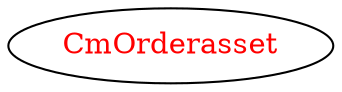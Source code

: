 digraph dependencyGraph {
 concentrate=true;
 ranksep="2.0";
 rankdir="LR"; 
 splines="ortho";
"CmOrderasset" [fontcolor="red"];
}